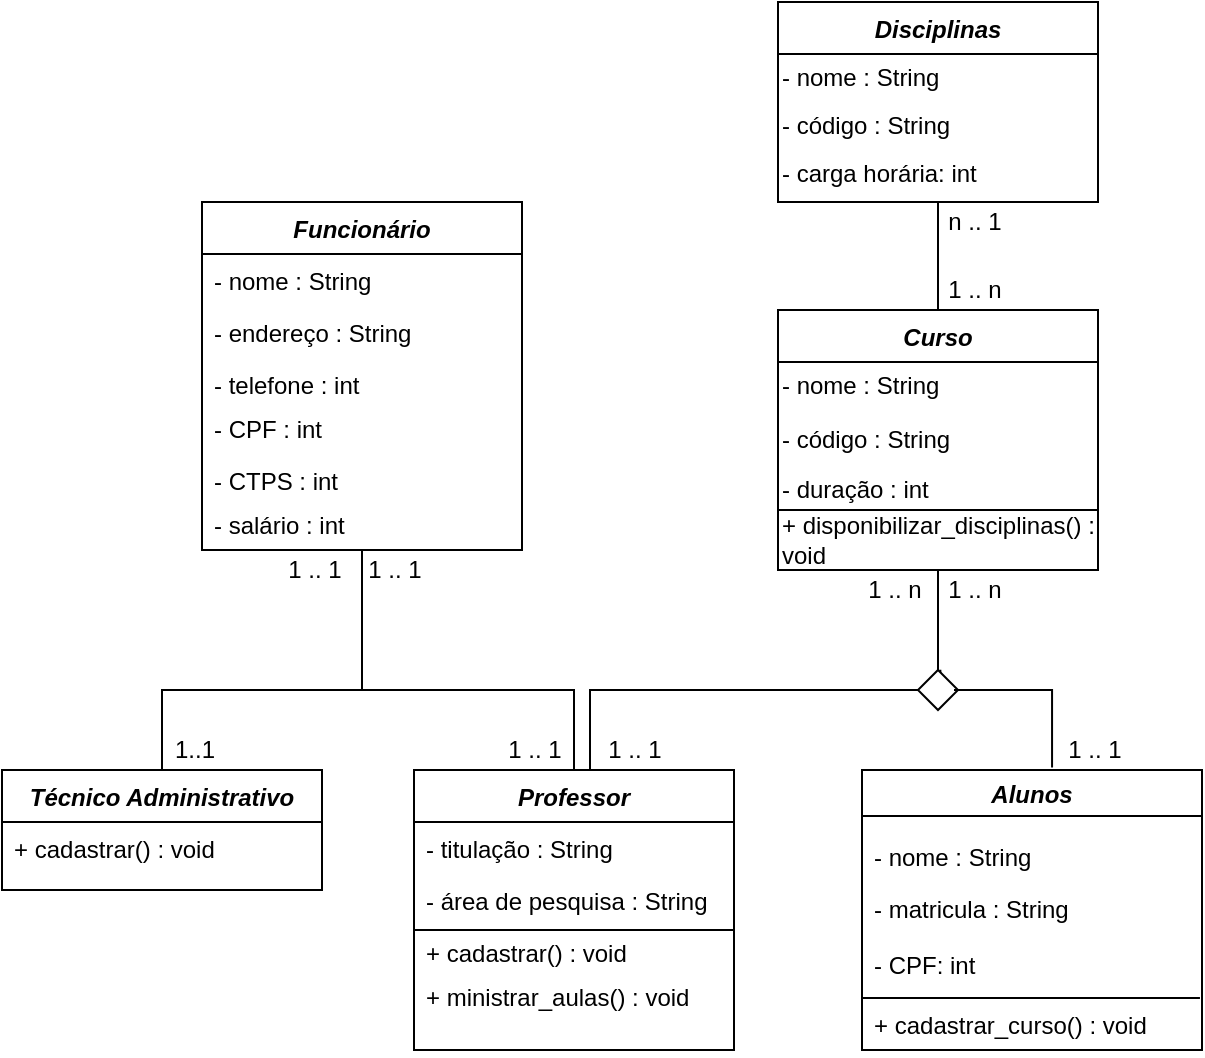 <mxfile version="14.6.13" type="device"><diagram id="C5RBs43oDa-KdzZeNtuy" name="Page-1"><mxGraphModel dx="895" dy="494" grid="1" gridSize="10" guides="1" tooltips="1" connect="1" arrows="1" fold="1" page="1" pageScale="1" pageWidth="827" pageHeight="1169" math="0" shadow="0"><root><mxCell id="WIyWlLk6GJQsqaUBKTNV-0"/><mxCell id="WIyWlLk6GJQsqaUBKTNV-1" parent="WIyWlLk6GJQsqaUBKTNV-0"/><mxCell id="zkfFHV4jXpPFQw0GAbJ--0" value="Funcionário" style="swimlane;fontStyle=3;align=center;verticalAlign=top;childLayout=stackLayout;horizontal=1;startSize=26;horizontalStack=0;resizeParent=1;resizeLast=0;collapsible=1;marginBottom=0;rounded=0;shadow=0;strokeWidth=1;" parent="WIyWlLk6GJQsqaUBKTNV-1" vertex="1"><mxGeometry x="214" y="416" width="160" height="174" as="geometry"><mxRectangle x="230" y="140" width="160" height="26" as="alternateBounds"/></mxGeometry></mxCell><mxCell id="zkfFHV4jXpPFQw0GAbJ--1" value="- nome : String" style="text;align=left;verticalAlign=top;spacingLeft=4;spacingRight=4;overflow=hidden;rotatable=0;points=[[0,0.5],[1,0.5]];portConstraint=eastwest;" parent="zkfFHV4jXpPFQw0GAbJ--0" vertex="1"><mxGeometry y="26" width="160" height="26" as="geometry"/></mxCell><mxCell id="zkfFHV4jXpPFQw0GAbJ--2" value="- endereço : String" style="text;align=left;verticalAlign=top;spacingLeft=4;spacingRight=4;overflow=hidden;rotatable=0;points=[[0,0.5],[1,0.5]];portConstraint=eastwest;rounded=0;shadow=0;html=0;" parent="zkfFHV4jXpPFQw0GAbJ--0" vertex="1"><mxGeometry y="52" width="160" height="26" as="geometry"/></mxCell><mxCell id="zkfFHV4jXpPFQw0GAbJ--3" value="- telefone : int" style="text;align=left;verticalAlign=top;spacingLeft=4;spacingRight=4;overflow=hidden;rotatable=0;points=[[0,0.5],[1,0.5]];portConstraint=eastwest;rounded=0;shadow=0;html=0;" parent="zkfFHV4jXpPFQw0GAbJ--0" vertex="1"><mxGeometry y="78" width="160" height="22" as="geometry"/></mxCell><mxCell id="zkfFHV4jXpPFQw0GAbJ--5" value="- CPF : int" style="text;align=left;verticalAlign=top;spacingLeft=4;spacingRight=4;overflow=hidden;rotatable=0;points=[[0,0.5],[1,0.5]];portConstraint=eastwest;" parent="zkfFHV4jXpPFQw0GAbJ--0" vertex="1"><mxGeometry y="100" width="160" height="26" as="geometry"/></mxCell><mxCell id="0DZ0zKfvHdPWogjTQ6WJ-2" value="- CTPS : int" style="text;align=left;verticalAlign=top;spacingLeft=4;spacingRight=4;overflow=hidden;rotatable=0;points=[[0,0.5],[1,0.5]];portConstraint=eastwest;rounded=0;shadow=0;html=0;" vertex="1" parent="zkfFHV4jXpPFQw0GAbJ--0"><mxGeometry y="126" width="160" height="22" as="geometry"/></mxCell><mxCell id="0DZ0zKfvHdPWogjTQ6WJ-3" value="- salário : int" style="text;align=left;verticalAlign=top;spacingLeft=4;spacingRight=4;overflow=hidden;rotatable=0;points=[[0,0.5],[1,0.5]];portConstraint=eastwest;rounded=0;shadow=0;html=0;" vertex="1" parent="zkfFHV4jXpPFQw0GAbJ--0"><mxGeometry y="148" width="160" height="22" as="geometry"/></mxCell><mxCell id="zkfFHV4jXpPFQw0GAbJ--6" value="Técnico Administrativo" style="swimlane;fontStyle=3;align=center;verticalAlign=top;childLayout=stackLayout;horizontal=1;startSize=26;horizontalStack=0;resizeParent=1;resizeLast=0;collapsible=1;marginBottom=0;rounded=0;shadow=0;strokeWidth=1;" parent="WIyWlLk6GJQsqaUBKTNV-1" vertex="1"><mxGeometry x="114" y="700" width="160" height="60" as="geometry"><mxRectangle x="114" y="700" width="160" height="26" as="alternateBounds"/></mxGeometry></mxCell><mxCell id="0DZ0zKfvHdPWogjTQ6WJ-49" value="+ cadastrar() : void" style="text;strokeColor=none;fillColor=none;align=left;verticalAlign=top;spacingLeft=4;spacingRight=4;overflow=hidden;rotatable=0;points=[[0,0.5],[1,0.5]];portConstraint=eastwest;" vertex="1" parent="zkfFHV4jXpPFQw0GAbJ--6"><mxGeometry y="26" width="160" height="30" as="geometry"/></mxCell><mxCell id="zkfFHV4jXpPFQw0GAbJ--12" value="" style="endArrow=none;endSize=10;endFill=0;shadow=0;strokeWidth=1;rounded=0;edgeStyle=elbowEdgeStyle;elbow=vertical;" parent="WIyWlLk6GJQsqaUBKTNV-1" source="zkfFHV4jXpPFQw0GAbJ--6" target="zkfFHV4jXpPFQw0GAbJ--0" edge="1"><mxGeometry width="160" relative="1" as="geometry"><mxPoint x="194" y="543" as="sourcePoint"/><mxPoint x="194" y="543" as="targetPoint"/><Array as="points"><mxPoint x="194" y="660"/><mxPoint x="294" y="660"/></Array></mxGeometry></mxCell><mxCell id="0DZ0zKfvHdPWogjTQ6WJ-33" style="edgeStyle=elbowEdgeStyle;rounded=0;orthogonalLoop=1;jettySize=auto;elbow=vertical;html=0;exitX=0.55;exitY=0;exitDx=0;exitDy=0;endArrow=none;endFill=0;endSize=10;strokeColor=#000000;exitPerimeter=0;" edge="1" parent="WIyWlLk6GJQsqaUBKTNV-1" source="zkfFHV4jXpPFQw0GAbJ--13" target="0DZ0zKfvHdPWogjTQ6WJ-31"><mxGeometry relative="1" as="geometry"><Array as="points"><mxPoint x="582" y="660"/></Array></mxGeometry></mxCell><mxCell id="zkfFHV4jXpPFQw0GAbJ--13" value="Professor" style="swimlane;fontStyle=3;align=center;verticalAlign=top;childLayout=stackLayout;horizontal=1;startSize=26;horizontalStack=0;resizeParent=1;resizeLast=0;collapsible=1;marginBottom=0;rounded=0;shadow=0;strokeWidth=1;" parent="WIyWlLk6GJQsqaUBKTNV-1" vertex="1"><mxGeometry x="320" y="700" width="160" height="140" as="geometry"><mxRectangle x="340" y="380" width="170" height="26" as="alternateBounds"/></mxGeometry></mxCell><mxCell id="zkfFHV4jXpPFQw0GAbJ--14" value="- titulação : String" style="text;align=left;verticalAlign=top;spacingLeft=4;spacingRight=4;overflow=hidden;rotatable=0;points=[[0,0.5],[1,0.5]];portConstraint=eastwest;" parent="zkfFHV4jXpPFQw0GAbJ--13" vertex="1"><mxGeometry y="26" width="160" height="26" as="geometry"/></mxCell><mxCell id="0DZ0zKfvHdPWogjTQ6WJ-4" value="- área de pesquisa : String" style="text;align=left;verticalAlign=top;spacingLeft=4;spacingRight=4;overflow=hidden;rotatable=0;points=[[0,0.5],[1,0.5]];portConstraint=eastwest;" vertex="1" parent="zkfFHV4jXpPFQw0GAbJ--13"><mxGeometry y="52" width="160" height="26" as="geometry"/></mxCell><mxCell id="0DZ0zKfvHdPWogjTQ6WJ-48" value="" style="endArrow=none;html=1;endSize=10;strokeColor=#000000;exitX=0;exitY=0;exitDx=0;exitDy=0;exitPerimeter=0;" edge="1" parent="zkfFHV4jXpPFQw0GAbJ--13"><mxGeometry width="50" height="50" relative="1" as="geometry"><mxPoint y="80" as="sourcePoint"/><mxPoint x="160" y="80" as="targetPoint"/></mxGeometry></mxCell><mxCell id="0DZ0zKfvHdPWogjTQ6WJ-46" value="+ cadastrar() : void" style="text;strokeColor=none;fillColor=none;align=left;verticalAlign=top;spacingLeft=4;spacingRight=4;overflow=hidden;rotatable=0;points=[[0,0.5],[1,0.5]];portConstraint=eastwest;" vertex="1" parent="zkfFHV4jXpPFQw0GAbJ--13"><mxGeometry y="78" width="160" height="22" as="geometry"/></mxCell><mxCell id="0DZ0zKfvHdPWogjTQ6WJ-66" value="+ ministrar_aulas() : void" style="text;strokeColor=none;fillColor=none;align=left;verticalAlign=top;spacingLeft=4;spacingRight=4;overflow=hidden;rotatable=0;points=[[0,0.5],[1,0.5]];portConstraint=eastwest;" vertex="1" parent="zkfFHV4jXpPFQw0GAbJ--13"><mxGeometry y="100" width="160" height="22" as="geometry"/></mxCell><mxCell id="zkfFHV4jXpPFQw0GAbJ--16" value="" style="endArrow=none;endSize=10;endFill=0;shadow=0;strokeWidth=1;rounded=0;edgeStyle=elbowEdgeStyle;elbow=vertical;" parent="WIyWlLk6GJQsqaUBKTNV-1" source="zkfFHV4jXpPFQw0GAbJ--13" target="zkfFHV4jXpPFQw0GAbJ--0" edge="1"><mxGeometry width="160" relative="1" as="geometry"><mxPoint x="204" y="713" as="sourcePoint"/><mxPoint x="304" y="611" as="targetPoint"/><Array as="points"><mxPoint x="400" y="660"/><mxPoint x="294" y="660"/><mxPoint x="404" y="667"/><mxPoint x="404" y="667"/><mxPoint x="404" y="667"/></Array></mxGeometry></mxCell><mxCell id="zkfFHV4jXpPFQw0GAbJ--17" value="Disciplinas" style="swimlane;fontStyle=3;align=center;verticalAlign=top;childLayout=stackLayout;horizontal=1;startSize=26;horizontalStack=0;resizeParent=1;resizeLast=0;collapsible=1;marginBottom=0;rounded=0;shadow=0;strokeWidth=1;" parent="WIyWlLk6GJQsqaUBKTNV-1" vertex="1"><mxGeometry x="502" y="316" width="160" height="100" as="geometry"><mxRectangle x="508" y="20" width="160" height="26" as="alternateBounds"/></mxGeometry></mxCell><mxCell id="0DZ0zKfvHdPWogjTQ6WJ-38" value="- nome : String" style="text;html=1;strokeColor=none;fillColor=none;align=left;verticalAlign=middle;whiteSpace=wrap;rounded=0;" vertex="1" parent="zkfFHV4jXpPFQw0GAbJ--17"><mxGeometry y="26" width="160" height="24" as="geometry"/></mxCell><mxCell id="0DZ0zKfvHdPWogjTQ6WJ-39" value="- código : String" style="text;html=1;strokeColor=none;fillColor=none;align=left;verticalAlign=middle;whiteSpace=wrap;rounded=0;" vertex="1" parent="zkfFHV4jXpPFQw0GAbJ--17"><mxGeometry y="50" width="160" height="24" as="geometry"/></mxCell><mxCell id="0DZ0zKfvHdPWogjTQ6WJ-40" value="- carga horária: int" style="text;html=1;strokeColor=none;fillColor=none;align=left;verticalAlign=middle;whiteSpace=wrap;rounded=0;" vertex="1" parent="zkfFHV4jXpPFQw0GAbJ--17"><mxGeometry y="74" width="160" height="24" as="geometry"/></mxCell><mxCell id="0DZ0zKfvHdPWogjTQ6WJ-29" value="" style="edgeStyle=elbowEdgeStyle;rounded=0;orthogonalLoop=1;jettySize=auto;elbow=vertical;endArrow=none;endFill=0;endSize=10;strokeColor=#000000;exitX=0.559;exitY=-0.009;exitDx=0;exitDy=0;exitPerimeter=0;entryX=0.5;entryY=1;entryDx=0;entryDy=0;startArrow=none;" edge="1" parent="WIyWlLk6GJQsqaUBKTNV-1" source="0DZ0zKfvHdPWogjTQ6WJ-54" target="0DZ0zKfvHdPWogjTQ6WJ-31"><mxGeometry relative="1" as="geometry"><mxPoint x="582" y="660" as="targetPoint"/><Array as="points"><mxPoint x="654" y="660"/><mxPoint x="634" y="660"/><mxPoint x="584" y="600"/></Array></mxGeometry></mxCell><mxCell id="0DZ0zKfvHdPWogjTQ6WJ-11" value="Alunos" style="swimlane;startSize=23;fontStyle=3" vertex="1" parent="WIyWlLk6GJQsqaUBKTNV-1"><mxGeometry x="544" y="700" width="170" height="140" as="geometry"><mxRectangle x="550" y="360" width="70" height="23" as="alternateBounds"/></mxGeometry></mxCell><mxCell id="0DZ0zKfvHdPWogjTQ6WJ-15" value="- nome : String" style="text;strokeColor=none;fillColor=none;align=left;verticalAlign=top;spacingLeft=4;spacingRight=4;overflow=hidden;rotatable=0;points=[[0,0.5],[1,0.5]];portConstraint=eastwest;" vertex="1" parent="0DZ0zKfvHdPWogjTQ6WJ-11"><mxGeometry y="30" width="170" height="26" as="geometry"/></mxCell><mxCell id="0DZ0zKfvHdPWogjTQ6WJ-16" value="- matricula : String" style="text;strokeColor=none;fillColor=none;align=left;verticalAlign=top;spacingLeft=4;spacingRight=4;overflow=hidden;rotatable=0;points=[[0,0.5],[1,0.5]];portConstraint=eastwest;" vertex="1" parent="0DZ0zKfvHdPWogjTQ6WJ-11"><mxGeometry y="56" width="170" height="26" as="geometry"/></mxCell><mxCell id="0DZ0zKfvHdPWogjTQ6WJ-17" value="- CPF: int" style="text;strokeColor=none;fillColor=none;align=left;verticalAlign=top;spacingLeft=4;spacingRight=4;overflow=hidden;rotatable=0;points=[[0,0.5],[1,0.5]];portConstraint=eastwest;" vertex="1" parent="0DZ0zKfvHdPWogjTQ6WJ-11"><mxGeometry y="84" width="170" height="26" as="geometry"/></mxCell><mxCell id="0DZ0zKfvHdPWogjTQ6WJ-32" style="edgeStyle=elbowEdgeStyle;rounded=0;orthogonalLoop=1;jettySize=auto;elbow=vertical;html=1;entryX=0.5;entryY=1;entryDx=0;entryDy=0;endArrow=none;endFill=0;endSize=10;strokeColor=#000000;" edge="1" parent="WIyWlLk6GJQsqaUBKTNV-1" source="0DZ0zKfvHdPWogjTQ6WJ-31" target="zkfFHV4jXpPFQw0GAbJ--17"><mxGeometry relative="1" as="geometry"/></mxCell><mxCell id="0DZ0zKfvHdPWogjTQ6WJ-31" value="Curso" style="swimlane;fontStyle=3;align=center;verticalAlign=top;childLayout=stackLayout;horizontal=1;startSize=26;horizontalStack=0;resizeParent=1;resizeLast=0;collapsible=1;marginBottom=0;rounded=0;shadow=0;strokeWidth=1;" vertex="1" parent="WIyWlLk6GJQsqaUBKTNV-1"><mxGeometry x="502" y="470" width="160" height="130" as="geometry"><mxRectangle x="508" y="210" width="160" height="26" as="alternateBounds"/></mxGeometry></mxCell><mxCell id="0DZ0zKfvHdPWogjTQ6WJ-35" value="- nome : String" style="text;html=1;strokeColor=none;fillColor=none;align=left;verticalAlign=middle;whiteSpace=wrap;rounded=0;" vertex="1" parent="0DZ0zKfvHdPWogjTQ6WJ-31"><mxGeometry y="26" width="160" height="24" as="geometry"/></mxCell><mxCell id="0DZ0zKfvHdPWogjTQ6WJ-36" value="- código : String" style="text;html=1;strokeColor=none;fillColor=none;align=left;verticalAlign=middle;whiteSpace=wrap;rounded=0;" vertex="1" parent="0DZ0zKfvHdPWogjTQ6WJ-31"><mxGeometry y="50" width="160" height="30" as="geometry"/></mxCell><mxCell id="0DZ0zKfvHdPWogjTQ6WJ-37" value="- duração : int" style="text;html=1;strokeColor=none;fillColor=none;align=left;verticalAlign=middle;whiteSpace=wrap;rounded=0;" vertex="1" parent="0DZ0zKfvHdPWogjTQ6WJ-31"><mxGeometry y="80" width="160" height="20" as="geometry"/></mxCell><mxCell id="0DZ0zKfvHdPWogjTQ6WJ-67" value="" style="endArrow=none;html=1;endSize=10;strokeColor=#000000;entryX=1;entryY=0;entryDx=0;entryDy=0;exitX=0;exitY=0;exitDx=0;exitDy=0;exitPerimeter=0;" edge="1" parent="0DZ0zKfvHdPWogjTQ6WJ-31" target="0DZ0zKfvHdPWogjTQ6WJ-68"><mxGeometry width="50" height="50" relative="1" as="geometry"><mxPoint y="100" as="sourcePoint"/><mxPoint x="168.98" y="100" as="targetPoint"/></mxGeometry></mxCell><mxCell id="0DZ0zKfvHdPWogjTQ6WJ-68" value="+ disponibilizar_disciplinas() : void" style="text;html=1;strokeColor=none;fillColor=none;align=left;verticalAlign=middle;whiteSpace=wrap;rounded=0;" vertex="1" parent="0DZ0zKfvHdPWogjTQ6WJ-31"><mxGeometry y="100" width="160" height="30" as="geometry"/></mxCell><mxCell id="0DZ0zKfvHdPWogjTQ6WJ-41" value="+ cadastrar_curso() : void" style="text;strokeColor=none;fillColor=none;align=left;verticalAlign=top;spacingLeft=4;spacingRight=4;overflow=hidden;rotatable=0;points=[[0,0.5],[1,0.5]];portConstraint=eastwest;" vertex="1" parent="WIyWlLk6GJQsqaUBKTNV-1"><mxGeometry x="544" y="814" width="170" height="26" as="geometry"/></mxCell><mxCell id="0DZ0zKfvHdPWogjTQ6WJ-47" value="" style="endArrow=none;html=1;endSize=10;strokeColor=#000000;entryX=0.994;entryY=0;entryDx=0;entryDy=0;entryPerimeter=0;exitX=0;exitY=0;exitDx=0;exitDy=0;exitPerimeter=0;" edge="1" parent="WIyWlLk6GJQsqaUBKTNV-1" source="0DZ0zKfvHdPWogjTQ6WJ-41" target="0DZ0zKfvHdPWogjTQ6WJ-41"><mxGeometry width="50" height="50" relative="1" as="geometry"><mxPoint x="550" y="814" as="sourcePoint"/><mxPoint x="713" y="812" as="targetPoint"/></mxGeometry></mxCell><mxCell id="0DZ0zKfvHdPWogjTQ6WJ-54" value="" style="rhombus;whiteSpace=wrap;html=1;" vertex="1" parent="WIyWlLk6GJQsqaUBKTNV-1"><mxGeometry x="572" y="650" width="20" height="20" as="geometry"/></mxCell><mxCell id="0DZ0zKfvHdPWogjTQ6WJ-55" value="" style="edgeStyle=elbowEdgeStyle;rounded=0;orthogonalLoop=1;jettySize=auto;elbow=vertical;endArrow=none;endFill=0;endSize=10;strokeColor=#000000;exitX=0.559;exitY=-0.009;exitDx=0;exitDy=0;exitPerimeter=0;" edge="1" parent="WIyWlLk6GJQsqaUBKTNV-1" source="0DZ0zKfvHdPWogjTQ6WJ-11"><mxGeometry relative="1" as="geometry"><mxPoint x="590" y="660" as="targetPoint"/><mxPoint x="639.03" y="698.74" as="sourcePoint"/><Array as="points"><mxPoint x="582" y="660"/><mxPoint x="614" y="630"/></Array></mxGeometry></mxCell><mxCell id="0DZ0zKfvHdPWogjTQ6WJ-56" value="1 .. 1" style="text;html=1;align=center;verticalAlign=middle;resizable=0;points=[];autosize=1;strokeColor=none;" vertex="1" parent="WIyWlLk6GJQsqaUBKTNV-1"><mxGeometry x="410" y="680" width="40" height="20" as="geometry"/></mxCell><mxCell id="0DZ0zKfvHdPWogjTQ6WJ-57" value="1..1" style="text;html=1;align=center;verticalAlign=middle;resizable=0;points=[];autosize=1;strokeColor=none;" vertex="1" parent="WIyWlLk6GJQsqaUBKTNV-1"><mxGeometry x="190" y="680" width="40" height="20" as="geometry"/></mxCell><mxCell id="0DZ0zKfvHdPWogjTQ6WJ-58" value="1 .. 1" style="text;html=1;align=center;verticalAlign=middle;resizable=0;points=[];autosize=1;strokeColor=none;" vertex="1" parent="WIyWlLk6GJQsqaUBKTNV-1"><mxGeometry x="360" y="680" width="40" height="20" as="geometry"/></mxCell><mxCell id="0DZ0zKfvHdPWogjTQ6WJ-59" value="1 .. 1" style="text;html=1;align=center;verticalAlign=middle;resizable=0;points=[];autosize=1;strokeColor=none;" vertex="1" parent="WIyWlLk6GJQsqaUBKTNV-1"><mxGeometry x="640" y="680" width="40" height="20" as="geometry"/></mxCell><mxCell id="0DZ0zKfvHdPWogjTQ6WJ-60" value="1 .. n" style="text;html=1;align=center;verticalAlign=middle;resizable=0;points=[];autosize=1;strokeColor=none;" vertex="1" parent="WIyWlLk6GJQsqaUBKTNV-1"><mxGeometry x="580" y="450" width="40" height="20" as="geometry"/></mxCell><mxCell id="0DZ0zKfvHdPWogjTQ6WJ-61" value="n .. 1" style="text;html=1;align=center;verticalAlign=middle;resizable=0;points=[];autosize=1;strokeColor=none;" vertex="1" parent="WIyWlLk6GJQsqaUBKTNV-1"><mxGeometry x="580" y="416" width="40" height="20" as="geometry"/></mxCell><mxCell id="0DZ0zKfvHdPWogjTQ6WJ-62" value="1 .. 1" style="text;html=1;align=center;verticalAlign=middle;resizable=0;points=[];autosize=1;strokeColor=none;" vertex="1" parent="WIyWlLk6GJQsqaUBKTNV-1"><mxGeometry x="290" y="590" width="40" height="20" as="geometry"/></mxCell><mxCell id="0DZ0zKfvHdPWogjTQ6WJ-63" value="1 .. 1" style="text;html=1;align=center;verticalAlign=middle;resizable=0;points=[];autosize=1;strokeColor=none;" vertex="1" parent="WIyWlLk6GJQsqaUBKTNV-1"><mxGeometry x="250" y="590" width="40" height="20" as="geometry"/></mxCell><mxCell id="0DZ0zKfvHdPWogjTQ6WJ-64" value="1 .. n" style="text;html=1;align=center;verticalAlign=middle;resizable=0;points=[];autosize=1;strokeColor=none;" vertex="1" parent="WIyWlLk6GJQsqaUBKTNV-1"><mxGeometry x="540" y="600" width="40" height="20" as="geometry"/></mxCell><mxCell id="0DZ0zKfvHdPWogjTQ6WJ-65" value="1 .. n" style="text;html=1;align=center;verticalAlign=middle;resizable=0;points=[];autosize=1;strokeColor=none;" vertex="1" parent="WIyWlLk6GJQsqaUBKTNV-1"><mxGeometry x="580" y="600" width="40" height="20" as="geometry"/></mxCell></root></mxGraphModel></diagram></mxfile>